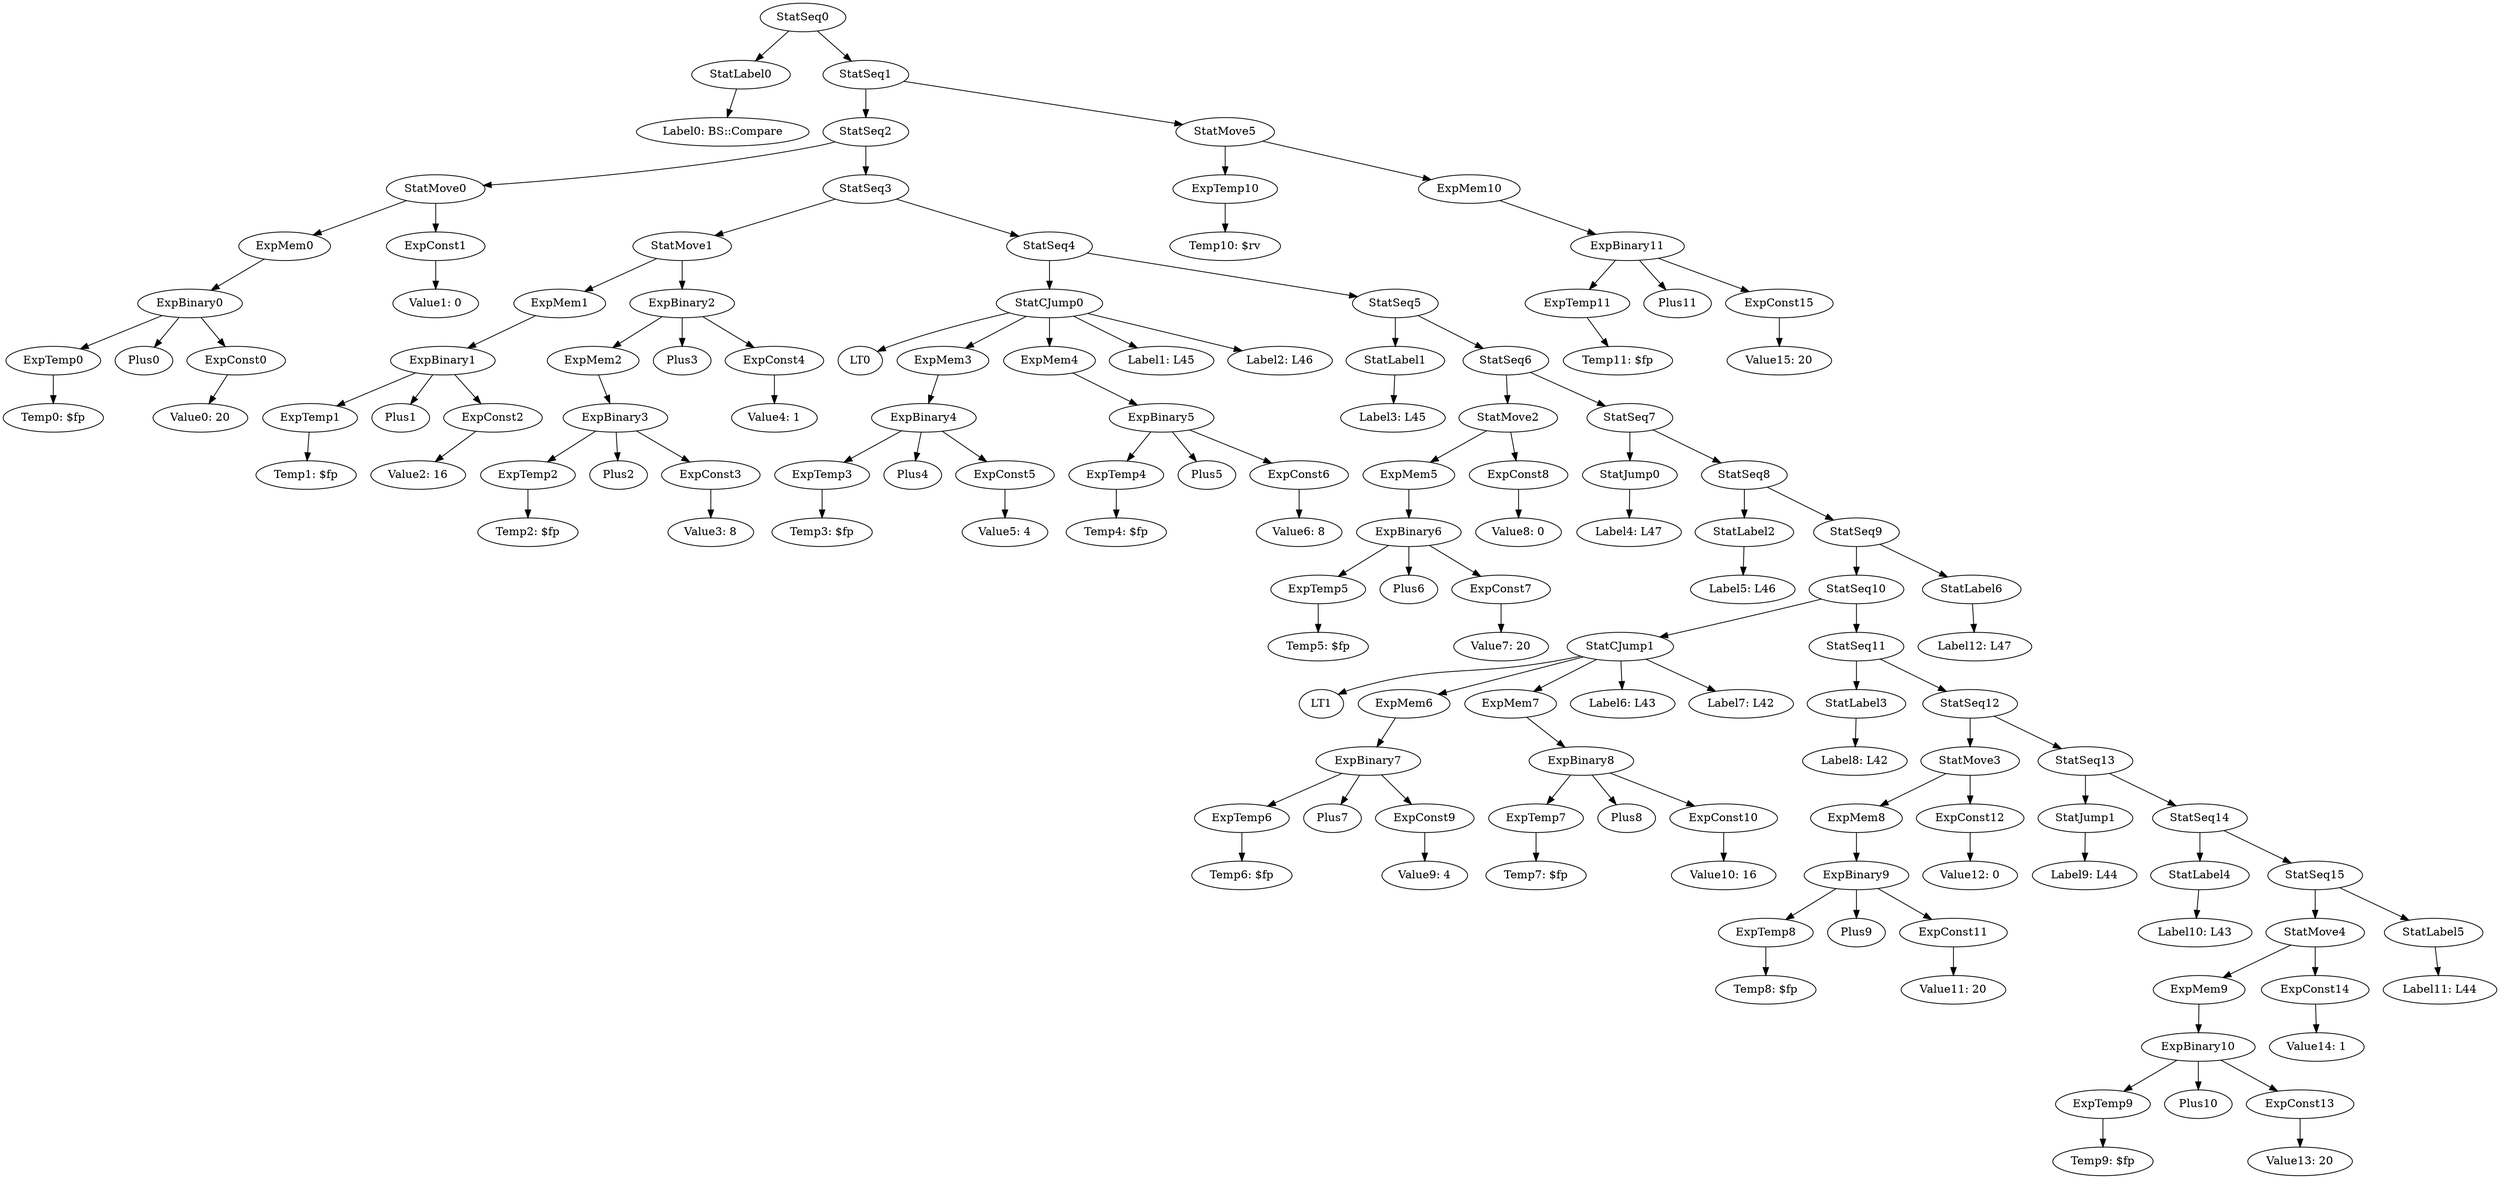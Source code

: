 digraph {
	ordering = out;
	ExpMem10 -> ExpBinary11;
	ExpTemp10 -> "Temp10: $rv";
	StatSeq9 -> StatSeq10;
	StatSeq9 -> StatLabel6;
	ExpConst14 -> "Value14: 1";
	ExpConst13 -> "Value13: 20";
	ExpBinary10 -> ExpTemp9;
	ExpBinary10 -> Plus10;
	ExpBinary10 -> ExpConst13;
	StatJump1 -> "Label9: L44";
	StatSeq12 -> StatMove3;
	StatSeq12 -> StatSeq13;
	StatMove3 -> ExpMem8;
	StatMove3 -> ExpConst12;
	StatSeq1 -> StatSeq2;
	StatSeq1 -> StatMove5;
	ExpMem8 -> ExpBinary9;
	ExpConst11 -> "Value11: 20";
	ExpTemp9 -> "Temp9: $fp";
	ExpBinary9 -> ExpTemp8;
	ExpBinary9 -> Plus9;
	ExpBinary9 -> ExpConst11;
	StatSeq14 -> StatLabel4;
	StatSeq14 -> StatSeq15;
	StatSeq10 -> StatCJump1;
	StatSeq10 -> StatSeq11;
	StatMove4 -> ExpMem9;
	StatMove4 -> ExpConst14;
	ExpConst10 -> "Value10: 16";
	ExpBinary8 -> ExpTemp7;
	ExpBinary8 -> Plus8;
	ExpBinary8 -> ExpConst10;
	ExpMem6 -> ExpBinary7;
	ExpConst12 -> "Value12: 0";
	ExpTemp8 -> "Temp8: $fp";
	ExpBinary7 -> ExpTemp6;
	ExpBinary7 -> Plus7;
	ExpBinary7 -> ExpConst9;
	StatCJump0 -> LT0;
	StatCJump0 -> ExpMem3;
	StatCJump0 -> ExpMem4;
	StatCJump0 -> "Label1: L45";
	StatCJump0 -> "Label2: L46";
	StatSeq13 -> StatJump1;
	StatSeq13 -> StatSeq14;
	StatMove1 -> ExpMem1;
	StatMove1 -> ExpBinary2;
	StatLabel4 -> "Label10: L43";
	StatSeq5 -> StatLabel1;
	StatSeq5 -> StatSeq6;
	ExpTemp2 -> "Temp2: $fp";
	StatLabel6 -> "Label12: L47";
	ExpConst3 -> "Value3: 8";
	ExpConst7 -> "Value7: 20";
	ExpBinary0 -> ExpTemp0;
	ExpBinary0 -> Plus0;
	ExpBinary0 -> ExpConst0;
	ExpMem4 -> ExpBinary5;
	ExpConst15 -> "Value15: 20";
	StatSeq15 -> StatMove4;
	StatSeq15 -> StatLabel5;
	ExpMem7 -> ExpBinary8;
	StatSeq3 -> StatMove1;
	StatSeq3 -> StatSeq4;
	StatMove0 -> ExpMem0;
	StatMove0 -> ExpConst1;
	ExpMem2 -> ExpBinary3;
	StatSeq4 -> StatCJump0;
	StatSeq4 -> StatSeq5;
	StatLabel1 -> "Label3: L45";
	StatJump0 -> "Label4: L47";
	ExpConst2 -> "Value2: 16";
	ExpBinary3 -> ExpTemp2;
	ExpBinary3 -> Plus2;
	ExpBinary3 -> ExpConst3;
	StatMove5 -> ExpTemp10;
	StatMove5 -> ExpMem10;
	ExpConst5 -> "Value5: 4";
	ExpTemp7 -> "Temp7: $fp";
	ExpTemp0 -> "Temp0: $fp";
	ExpTemp11 -> "Temp11: $fp";
	StatSeq0 -> StatLabel0;
	StatSeq0 -> StatSeq1;
	ExpTemp1 -> "Temp1: $fp";
	StatLabel5 -> "Label11: L44";
	ExpTemp5 -> "Temp5: $fp";
	ExpMem5 -> ExpBinary6;
	ExpBinary2 -> ExpMem2;
	ExpBinary2 -> Plus3;
	ExpBinary2 -> ExpConst4;
	StatLabel0 -> "Label0: BS::Compare";
	StatSeq7 -> StatJump0;
	StatSeq7 -> StatSeq8;
	StatLabel2 -> "Label5: L46";
	ExpBinary1 -> ExpTemp1;
	ExpBinary1 -> Plus1;
	ExpBinary1 -> ExpConst2;
	ExpMem0 -> ExpBinary0;
	ExpBinary6 -> ExpTemp5;
	ExpBinary6 -> Plus6;
	ExpBinary6 -> ExpConst7;
	StatSeq2 -> StatMove0;
	StatSeq2 -> StatSeq3;
	ExpMem9 -> ExpBinary10;
	ExpMem1 -> ExpBinary1;
	ExpConst6 -> "Value6: 8";
	ExpConst1 -> "Value1: 0";
	StatSeq6 -> StatMove2;
	StatSeq6 -> StatSeq7;
	ExpTemp3 -> "Temp3: $fp";
	StatSeq8 -> StatLabel2;
	StatSeq8 -> StatSeq9;
	ExpConst0 -> "Value0: 20";
	ExpBinary4 -> ExpTemp3;
	ExpBinary4 -> Plus4;
	ExpBinary4 -> ExpConst5;
	ExpMem3 -> ExpBinary4;
	ExpTemp4 -> "Temp4: $fp";
	StatCJump1 -> LT1;
	StatCJump1 -> ExpMem6;
	StatCJump1 -> ExpMem7;
	StatCJump1 -> "Label6: L43";
	StatCJump1 -> "Label7: L42";
	ExpBinary11 -> ExpTemp11;
	ExpBinary11 -> Plus11;
	ExpBinary11 -> ExpConst15;
	StatSeq11 -> StatLabel3;
	StatSeq11 -> StatSeq12;
	ExpConst9 -> "Value9: 4";
	ExpBinary5 -> ExpTemp4;
	ExpBinary5 -> Plus5;
	ExpBinary5 -> ExpConst6;
	StatMove2 -> ExpMem5;
	StatMove2 -> ExpConst8;
	StatLabel3 -> "Label8: L42";
	ExpConst4 -> "Value4: 1";
	ExpConst8 -> "Value8: 0";
	ExpTemp6 -> "Temp6: $fp";
}


